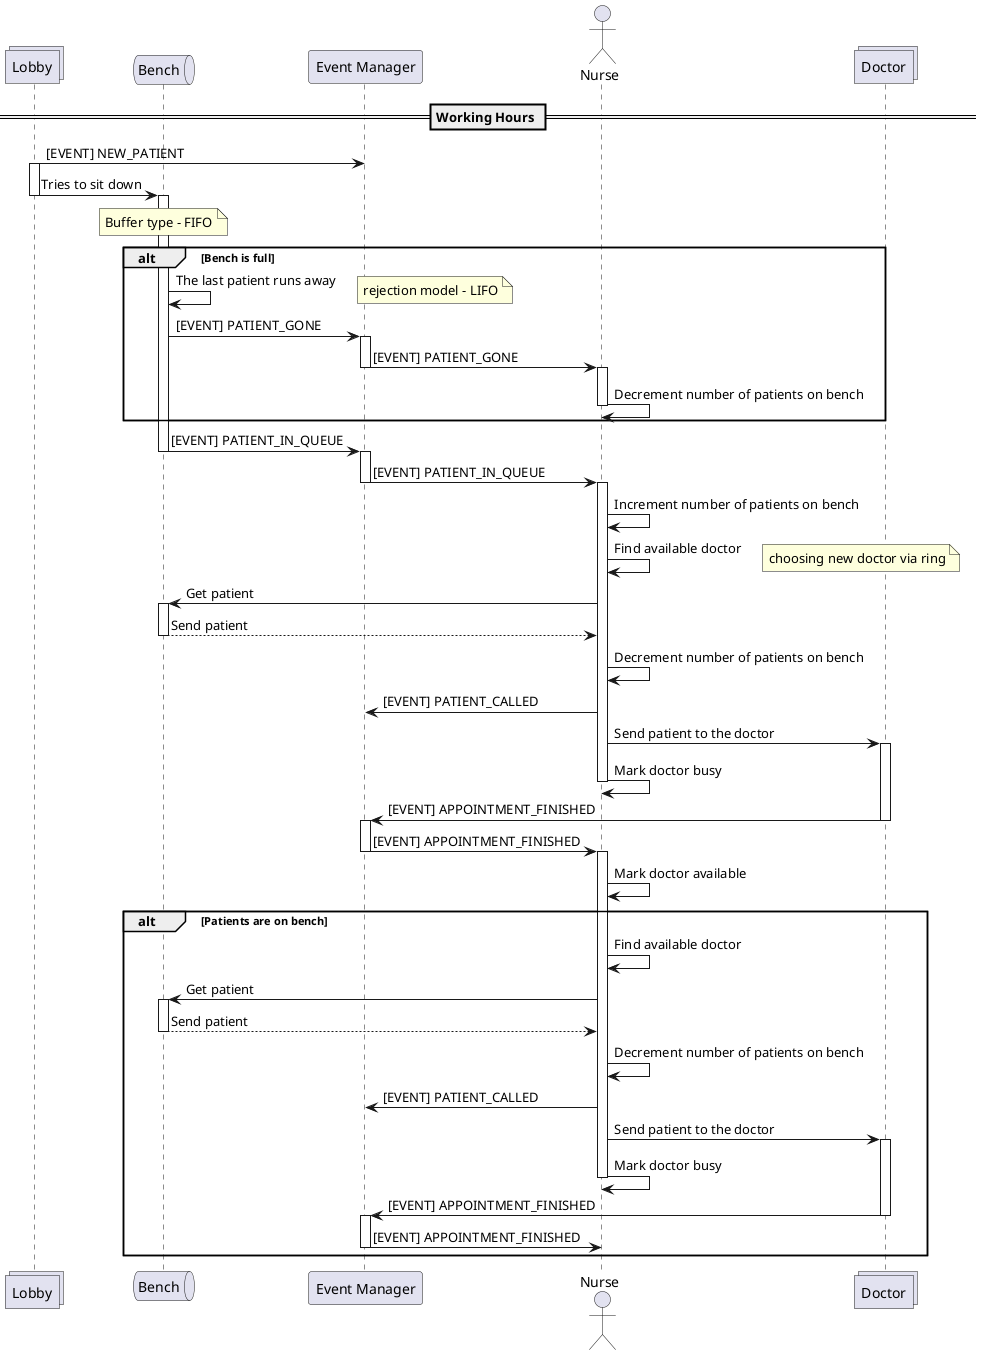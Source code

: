 @startuml Sequence

collections "Lobby" as lobby
queue "Bench" as bench
participant  "Event Manager" as eventManager
actor "Nurse" as nurse
collections "Doctor" as doctor


== Working Hours ==

lobby -> eventManager : [EVENT] NEW_PATIENT
activate lobby
lobby -> bench : Tries to sit down
deactivate lobby
activate bench
note over bench : Buffer type - FIFO

alt Bench is full
    bench -> bench : The last patient runs away
    note right : rejection model - LIFO
    bench -> eventManager : [EVENT] PATIENT_GONE
    activate eventManager
    eventManager -> nurse : [EVENT] PATIENT_GONE
    deactivate eventManager
    activate nurse
    nurse -> nurse : Decrement number of patients on bench
    deactivate nurse
end

bench -> eventManager : [EVENT] PATIENT_IN_QUEUE
deactivate bench

activate eventManager
eventManager -> nurse : [EVENT] PATIENT_IN_QUEUE
deactivate eventManager

activate nurse
nurse -> nurse : Increment number of patients on bench
nurse -> nurse : Find available doctor
note right: choosing new doctor via ring

nurse -> bench : Get patient
activate bench
bench --> nurse : Send patient
deactivate bench
nurse -> nurse : Decrement number of patients on bench
nurse -> eventManager : [EVENT] PATIENT_CALLED

nurse -> doctor : Send patient to the doctor
activate doctor
nurse -> nurse : Mark doctor busy
deactivate nurse

doctor -> eventManager : [EVENT] APPOINTMENT_FINISHED
deactivate doctor

activate eventManager
eventManager-> nurse : [EVENT] APPOINTMENT_FINISHED
deactivate eventManager

activate nurse
nurse -> nurse : Mark doctor available

alt Patients are on bench
    nurse -> nurse : Find available doctor

    nurse -> bench : Get patient
    activate bench
    bench --> nurse : Send patient
    deactivate bench
    nurse -> nurse : Decrement number of patients on bench
    nurse -> eventManager : [EVENT] PATIENT_CALLED

    nurse -> doctor : Send patient to the doctor
    activate doctor
    nurse -> nurse : Mark doctor busy
    deactivate nurse

    doctor -> eventManager : [EVENT] APPOINTMENT_FINISHED
    deactivate doctor
    activate eventManager
    eventManager-> nurse : [EVENT] APPOINTMENT_FINISHED
    deactivate eventManager
end
deactivate nurse
@enduml